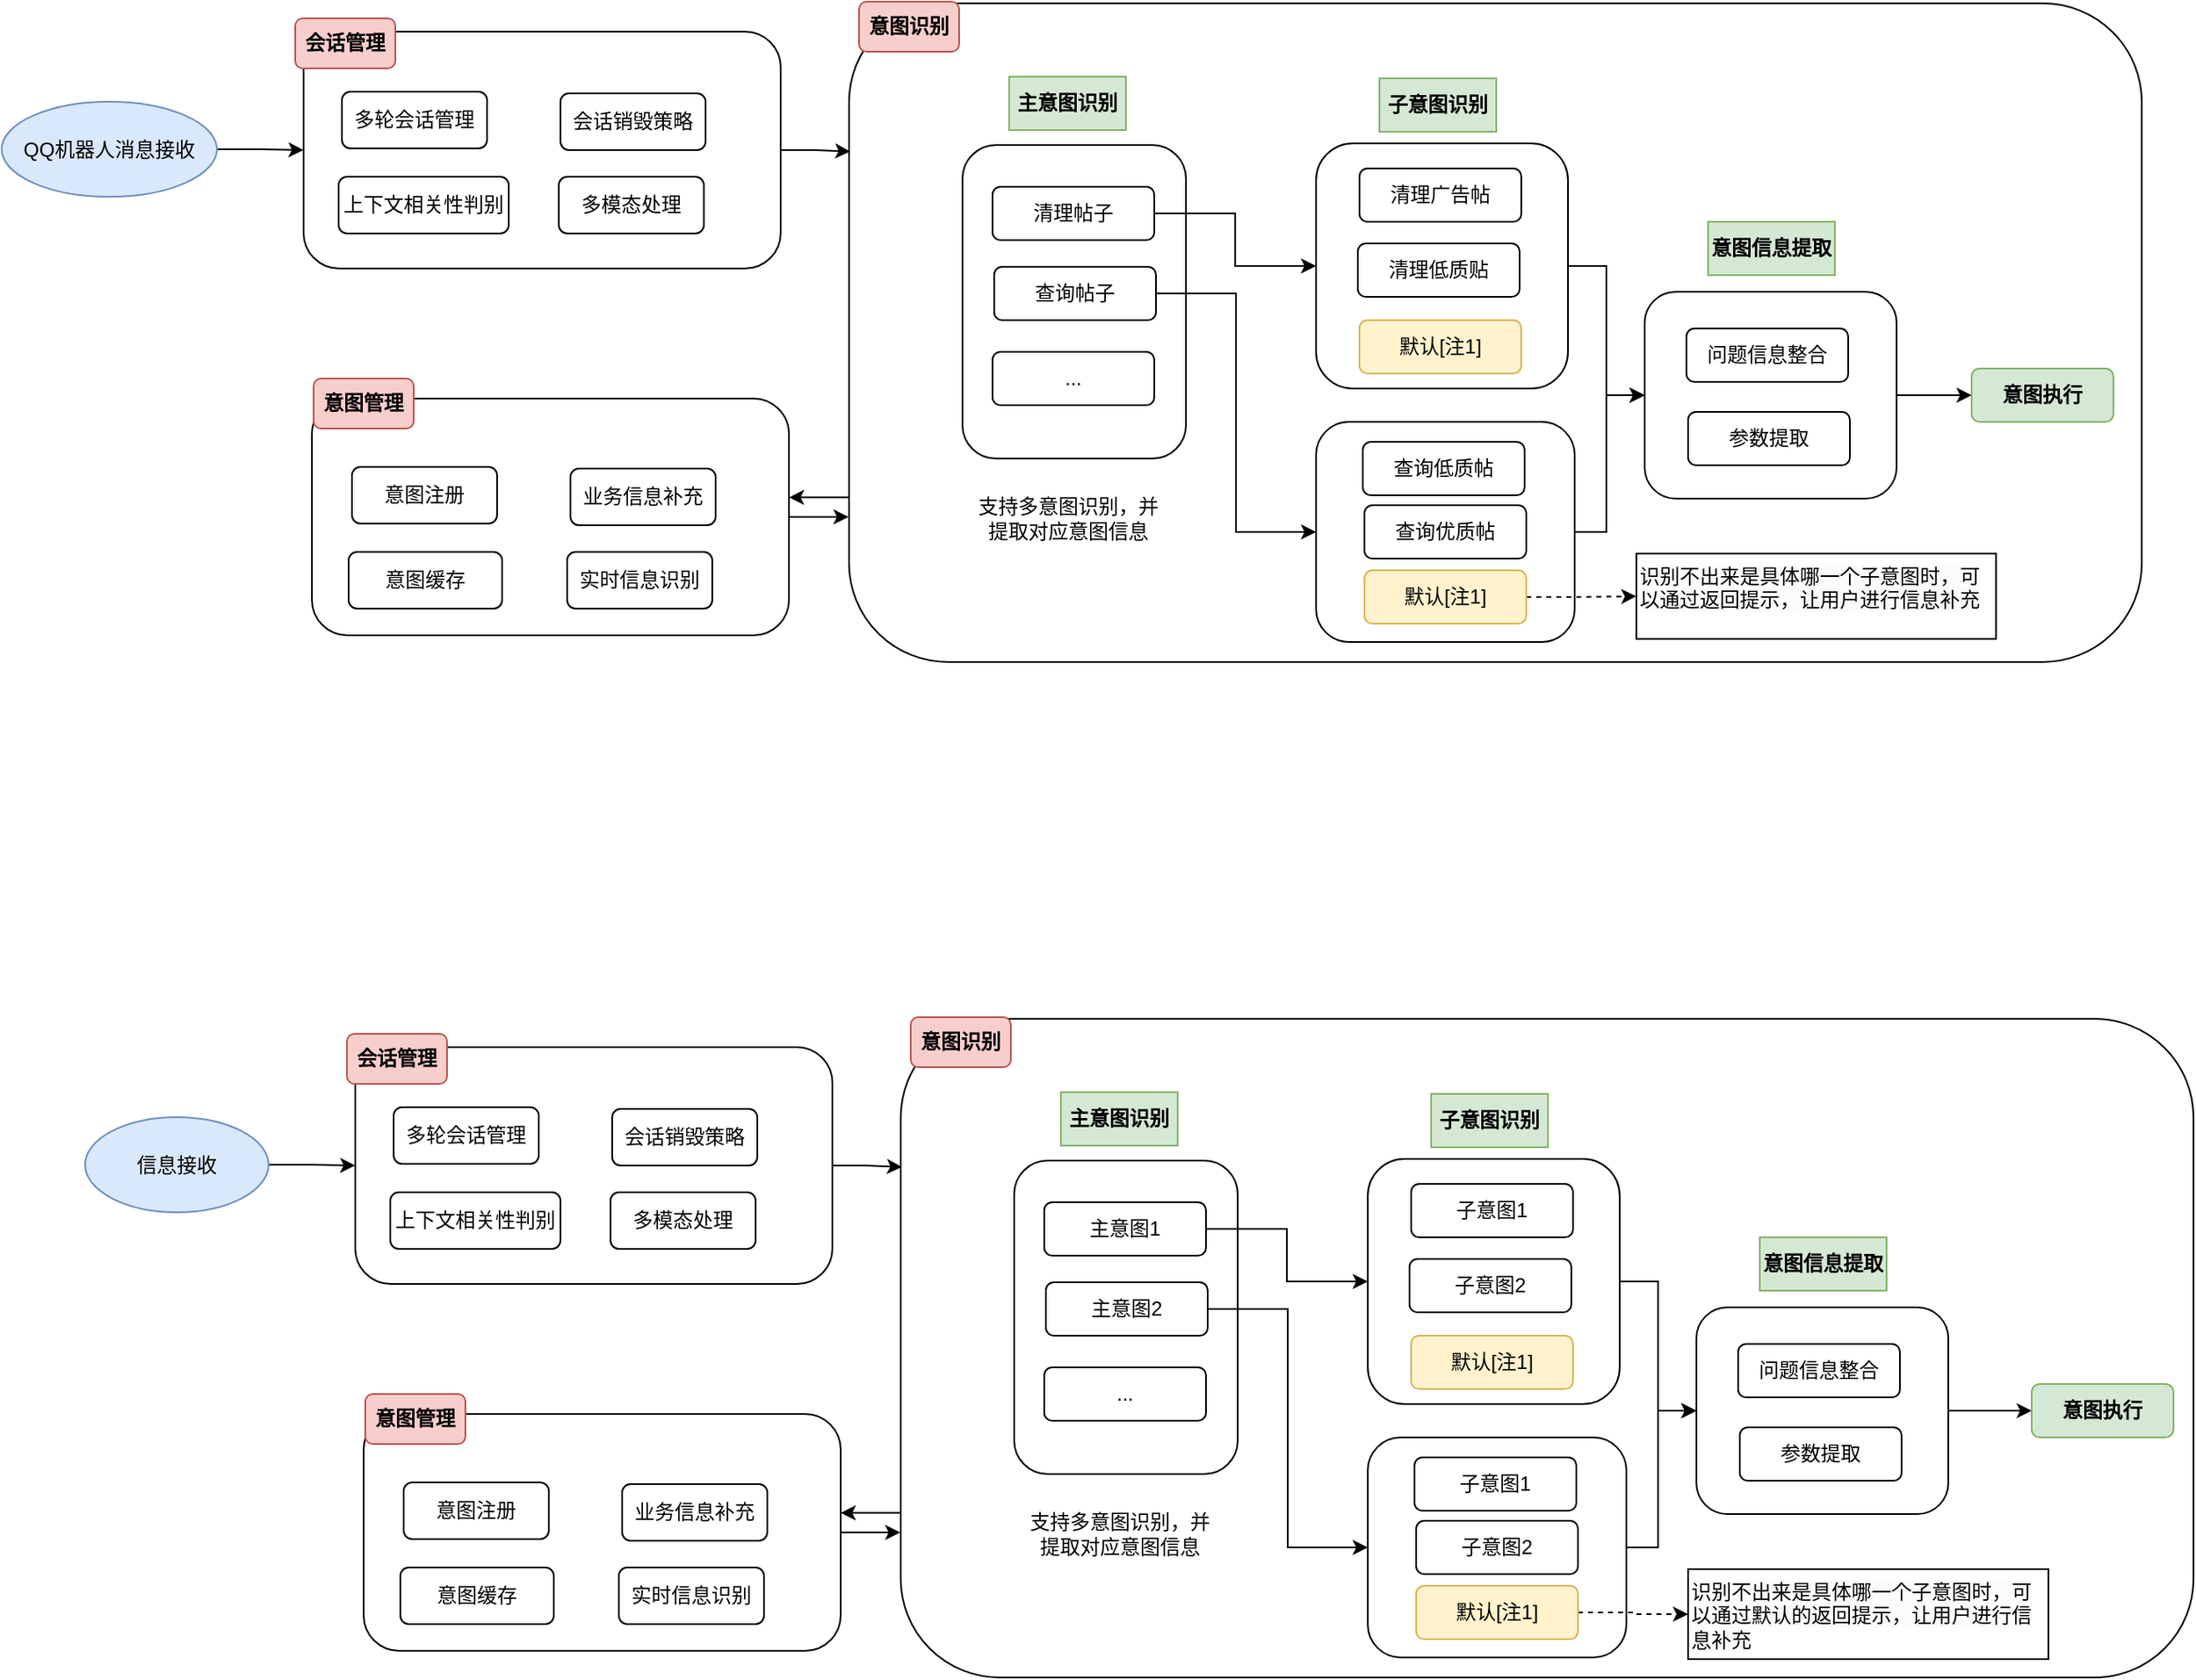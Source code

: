 <mxfile version="24.7.13">
  <diagram name="第 1 页" id="tzPIah6EiYTOVKSi0GZu">
    <mxGraphModel dx="1642" dy="700" grid="0" gridSize="10" guides="0" tooltips="1" connect="1" arrows="0" fold="1" page="0" pageScale="1" pageWidth="827" pageHeight="1169" math="0" shadow="0">
      <root>
        <mxCell id="0" />
        <mxCell id="1" parent="0" />
        <mxCell id="PsOryHng8kbLYiMcShsi-22" value="" style="rounded=1;whiteSpace=wrap;html=1;" parent="1" vertex="1">
          <mxGeometry x="182" y="77" width="775" height="395" as="geometry" />
        </mxCell>
        <mxCell id="PsOryHng8kbLYiMcShsi-2" value="" style="rounded=1;whiteSpace=wrap;html=1;" parent="1" vertex="1">
          <mxGeometry x="250" y="162" width="134" height="188" as="geometry" />
        </mxCell>
        <mxCell id="PsOryHng8kbLYiMcShsi-40" style="edgeStyle=orthogonalEdgeStyle;rounded=0;orthogonalLoop=1;jettySize=auto;html=1;exitX=1;exitY=0.5;exitDx=0;exitDy=0;entryX=0;entryY=0.5;entryDx=0;entryDy=0;" parent="1" source="PsOryHng8kbLYiMcShsi-3" target="PsOryHng8kbLYiMcShsi-31" edge="1">
          <mxGeometry relative="1" as="geometry" />
        </mxCell>
        <mxCell id="PsOryHng8kbLYiMcShsi-3" value="QQ机器人消息接收" style="ellipse;whiteSpace=wrap;html=1;fillColor=#dae8fc;strokeColor=#6c8ebf;" parent="1" vertex="1">
          <mxGeometry x="-326" y="136" width="129" height="57" as="geometry" />
        </mxCell>
        <mxCell id="PsOryHng8kbLYiMcShsi-16" style="edgeStyle=orthogonalEdgeStyle;rounded=0;orthogonalLoop=1;jettySize=auto;html=1;exitX=1;exitY=0.5;exitDx=0;exitDy=0;entryX=0;entryY=0.5;entryDx=0;entryDy=0;" parent="1" source="PsOryHng8kbLYiMcShsi-7" target="PsOryHng8kbLYiMcShsi-11" edge="1">
          <mxGeometry relative="1" as="geometry" />
        </mxCell>
        <mxCell id="PsOryHng8kbLYiMcShsi-7" value="清理帖子" style="rounded=1;whiteSpace=wrap;html=1;glass=0;shadow=0;" parent="1" vertex="1">
          <mxGeometry x="268" y="187" width="97" height="32" as="geometry" />
        </mxCell>
        <mxCell id="PsOryHng8kbLYiMcShsi-8" value="&lt;b&gt;主意图识别&lt;/b&gt;" style="text;html=1;align=center;verticalAlign=middle;whiteSpace=wrap;rounded=0;fillColor=#d5e8d4;strokeColor=#82b366;" parent="1" vertex="1">
          <mxGeometry x="278" y="121" width="70" height="32" as="geometry" />
        </mxCell>
        <mxCell id="PsOryHng8kbLYiMcShsi-28" style="edgeStyle=orthogonalEdgeStyle;rounded=0;orthogonalLoop=1;jettySize=auto;html=1;exitX=1;exitY=0.5;exitDx=0;exitDy=0;entryX=0;entryY=0.5;entryDx=0;entryDy=0;" parent="1" source="PsOryHng8kbLYiMcShsi-9" target="PsOryHng8kbLYiMcShsi-24" edge="1">
          <mxGeometry relative="1" as="geometry" />
        </mxCell>
        <mxCell id="PsOryHng8kbLYiMcShsi-9" value="查询帖子" style="rounded=1;whiteSpace=wrap;html=1;" parent="1" vertex="1">
          <mxGeometry x="269" y="235" width="97" height="32" as="geometry" />
        </mxCell>
        <mxCell id="PsOryHng8kbLYiMcShsi-10" value="..." style="rounded=1;whiteSpace=wrap;html=1;" parent="1" vertex="1">
          <mxGeometry x="268" y="286" width="97" height="32" as="geometry" />
        </mxCell>
        <mxCell id="PsOryHng8kbLYiMcShsi-51" style="edgeStyle=orthogonalEdgeStyle;rounded=0;orthogonalLoop=1;jettySize=auto;html=1;exitX=1;exitY=0.5;exitDx=0;exitDy=0;entryX=0;entryY=0.5;entryDx=0;entryDy=0;" parent="1" source="PsOryHng8kbLYiMcShsi-11" target="PsOryHng8kbLYiMcShsi-45" edge="1">
          <mxGeometry relative="1" as="geometry" />
        </mxCell>
        <mxCell id="PsOryHng8kbLYiMcShsi-11" value="" style="rounded=1;whiteSpace=wrap;html=1;" parent="1" vertex="1">
          <mxGeometry x="462" y="161" width="151" height="147" as="geometry" />
        </mxCell>
        <mxCell id="PsOryHng8kbLYiMcShsi-12" value="&lt;b&gt;子意图识别&lt;/b&gt;" style="text;html=1;align=center;verticalAlign=middle;whiteSpace=wrap;rounded=0;fillColor=#d5e8d4;strokeColor=#82b366;" parent="1" vertex="1">
          <mxGeometry x="500" y="122" width="70" height="32" as="geometry" />
        </mxCell>
        <mxCell id="PsOryHng8kbLYiMcShsi-13" value="清理广告帖" style="rounded=1;whiteSpace=wrap;html=1;" parent="1" vertex="1">
          <mxGeometry x="488" y="176" width="97" height="32" as="geometry" />
        </mxCell>
        <mxCell id="PsOryHng8kbLYiMcShsi-14" value="清理低质贴" style="rounded=1;whiteSpace=wrap;html=1;" parent="1" vertex="1">
          <mxGeometry x="487" y="221" width="97" height="32" as="geometry" />
        </mxCell>
        <mxCell id="PsOryHng8kbLYiMcShsi-18" value="默认[注1]" style="rounded=1;whiteSpace=wrap;html=1;fillColor=#fff2cc;strokeColor=#d6b656;" parent="1" vertex="1">
          <mxGeometry x="488" y="267" width="97" height="32" as="geometry" />
        </mxCell>
        <mxCell id="PsOryHng8kbLYiMcShsi-23" value="支持多意图识别，并提取对应意图信息" style="text;html=1;align=center;verticalAlign=middle;whiteSpace=wrap;rounded=0;" parent="1" vertex="1">
          <mxGeometry x="254" y="371" width="119" height="30" as="geometry" />
        </mxCell>
        <mxCell id="PsOryHng8kbLYiMcShsi-52" style="edgeStyle=orthogonalEdgeStyle;rounded=0;orthogonalLoop=1;jettySize=auto;html=1;exitX=1;exitY=0.5;exitDx=0;exitDy=0;entryX=0;entryY=0.5;entryDx=0;entryDy=0;" parent="1" source="PsOryHng8kbLYiMcShsi-24" target="PsOryHng8kbLYiMcShsi-45" edge="1">
          <mxGeometry relative="1" as="geometry">
            <Array as="points">
              <mxPoint x="636" y="394" />
              <mxPoint x="636" y="312" />
            </Array>
          </mxGeometry>
        </mxCell>
        <mxCell id="PsOryHng8kbLYiMcShsi-24" value="" style="rounded=1;whiteSpace=wrap;html=1;" parent="1" vertex="1">
          <mxGeometry x="462" y="328" width="155" height="132" as="geometry" />
        </mxCell>
        <mxCell id="PsOryHng8kbLYiMcShsi-25" value="查询低质帖" style="rounded=1;whiteSpace=wrap;html=1;" parent="1" vertex="1">
          <mxGeometry x="490" y="340" width="97" height="32" as="geometry" />
        </mxCell>
        <mxCell id="PsOryHng8kbLYiMcShsi-26" value="查询优质帖" style="rounded=1;whiteSpace=wrap;html=1;" parent="1" vertex="1">
          <mxGeometry x="491" y="378" width="97" height="32" as="geometry" />
        </mxCell>
        <mxCell id="PsOryHng8kbLYiMcShsi-58" style="edgeStyle=orthogonalEdgeStyle;rounded=0;orthogonalLoop=1;jettySize=auto;html=1;exitX=1;exitY=0.5;exitDx=0;exitDy=0;entryX=0;entryY=0.5;entryDx=0;entryDy=0;dashed=1;" parent="1" source="PsOryHng8kbLYiMcShsi-27" target="PsOryHng8kbLYiMcShsi-57" edge="1">
          <mxGeometry relative="1" as="geometry" />
        </mxCell>
        <mxCell id="PsOryHng8kbLYiMcShsi-27" value="默认[注1]" style="rounded=1;whiteSpace=wrap;html=1;fillColor=#fff2cc;strokeColor=#d6b656;" parent="1" vertex="1">
          <mxGeometry x="491" y="417" width="97" height="32" as="geometry" />
        </mxCell>
        <mxCell id="PsOryHng8kbLYiMcShsi-30" value="&lt;b&gt;意图识别&lt;/b&gt;" style="text;html=1;align=center;verticalAlign=middle;whiteSpace=wrap;rounded=1;fillColor=#f8cecc;strokeColor=#b85450;" parent="1" vertex="1">
          <mxGeometry x="188" y="76" width="60" height="30" as="geometry" />
        </mxCell>
        <mxCell id="PsOryHng8kbLYiMcShsi-31" value="" style="rounded=1;whiteSpace=wrap;html=1;" parent="1" vertex="1">
          <mxGeometry x="-145" y="94" width="286" height="142" as="geometry" />
        </mxCell>
        <mxCell id="PsOryHng8kbLYiMcShsi-32" value="&lt;b&gt;会话管理&lt;/b&gt;" style="text;html=1;align=center;verticalAlign=middle;whiteSpace=wrap;rounded=1;fillColor=#f8cecc;strokeColor=#b85450;" parent="1" vertex="1">
          <mxGeometry x="-150" y="86" width="60" height="30" as="geometry" />
        </mxCell>
        <mxCell id="PsOryHng8kbLYiMcShsi-33" value="多轮会话管理" style="rounded=1;whiteSpace=wrap;html=1;" parent="1" vertex="1">
          <mxGeometry x="-122" y="130" width="87" height="34" as="geometry" />
        </mxCell>
        <mxCell id="PsOryHng8kbLYiMcShsi-34" value="上下文相关性判别" style="rounded=1;whiteSpace=wrap;html=1;" parent="1" vertex="1">
          <mxGeometry x="-124" y="181" width="102" height="34" as="geometry" />
        </mxCell>
        <mxCell id="PsOryHng8kbLYiMcShsi-38" value="会话销毁策略" style="rounded=1;whiteSpace=wrap;html=1;" parent="1" vertex="1">
          <mxGeometry x="9" y="131" width="87" height="34" as="geometry" />
        </mxCell>
        <mxCell id="PsOryHng8kbLYiMcShsi-39" value="多模态处理" style="rounded=1;whiteSpace=wrap;html=1;" parent="1" vertex="1">
          <mxGeometry x="8" y="181" width="87" height="34" as="geometry" />
        </mxCell>
        <mxCell id="PsOryHng8kbLYiMcShsi-53" style="edgeStyle=orthogonalEdgeStyle;rounded=0;orthogonalLoop=1;jettySize=auto;html=1;exitX=1;exitY=0.5;exitDx=0;exitDy=0;entryX=0;entryY=0.5;entryDx=0;entryDy=0;" parent="1" source="PsOryHng8kbLYiMcShsi-45" target="PsOryHng8kbLYiMcShsi-50" edge="1">
          <mxGeometry relative="1" as="geometry" />
        </mxCell>
        <mxCell id="PsOryHng8kbLYiMcShsi-45" value="" style="rounded=1;whiteSpace=wrap;html=1;" parent="1" vertex="1">
          <mxGeometry x="659" y="250" width="151" height="124" as="geometry" />
        </mxCell>
        <mxCell id="PsOryHng8kbLYiMcShsi-46" value="&lt;b&gt;意图信息提取&lt;/b&gt;" style="text;html=1;align=center;verticalAlign=middle;whiteSpace=wrap;rounded=0;fillColor=#d5e8d4;strokeColor=#82b366;" parent="1" vertex="1">
          <mxGeometry x="697" y="208" width="76" height="32" as="geometry" />
        </mxCell>
        <mxCell id="PsOryHng8kbLYiMcShsi-47" value="问题信息整合" style="rounded=1;whiteSpace=wrap;html=1;" parent="1" vertex="1">
          <mxGeometry x="684" y="272" width="97" height="32" as="geometry" />
        </mxCell>
        <mxCell id="PsOryHng8kbLYiMcShsi-48" value="参数提取" style="rounded=1;whiteSpace=wrap;html=1;" parent="1" vertex="1">
          <mxGeometry x="685" y="322" width="97" height="32" as="geometry" />
        </mxCell>
        <mxCell id="PsOryHng8kbLYiMcShsi-50" value="&lt;b&gt;意图执行&lt;/b&gt;" style="rounded=1;whiteSpace=wrap;html=1;fillColor=#d5e8d4;strokeColor=#82b366;" parent="1" vertex="1">
          <mxGeometry x="855" y="296" width="85" height="32" as="geometry" />
        </mxCell>
        <mxCell id="PsOryHng8kbLYiMcShsi-57" value="&lt;span style=&quot;color: rgb(0, 0, 0); font-family: Helvetica; font-size: 12px; font-style: normal; font-variant-ligatures: normal; font-variant-caps: normal; font-weight: 400; letter-spacing: normal; orphans: 2; text-align: left; text-indent: 0px; text-transform: none; widows: 2; word-spacing: 0px; -webkit-text-stroke-width: 0px; white-space: normal; background-color: rgb(251, 251, 251); text-decoration-thickness: initial; text-decoration-style: initial; text-decoration-color: initial; display: inline !important; float: none;&quot;&gt;识别不出来是具体哪一个子意图时，可以通过返回提示，让用户进行信息补充&lt;/span&gt;" style="text;whiteSpace=wrap;html=1;rounded=0;strokeColor=default;" parent="1" vertex="1">
          <mxGeometry x="654" y="407" width="215.65" height="51.17" as="geometry" />
        </mxCell>
        <mxCell id="PsOryHng8kbLYiMcShsi-77" style="edgeStyle=orthogonalEdgeStyle;rounded=0;orthogonalLoop=1;jettySize=auto;html=1;exitX=1;exitY=0.5;exitDx=0;exitDy=0;" parent="1" source="PsOryHng8kbLYiMcShsi-66" edge="1">
          <mxGeometry relative="1" as="geometry">
            <mxPoint x="181.667" y="385.333" as="targetPoint" />
          </mxGeometry>
        </mxCell>
        <mxCell id="PsOryHng8kbLYiMcShsi-66" value="" style="rounded=1;whiteSpace=wrap;html=1;" parent="1" vertex="1">
          <mxGeometry x="-140" y="314" width="286" height="142" as="geometry" />
        </mxCell>
        <mxCell id="PsOryHng8kbLYiMcShsi-67" value="&lt;b&gt;意图管理&lt;/b&gt;" style="text;html=1;align=center;verticalAlign=middle;whiteSpace=wrap;rounded=1;fillColor=#f8cecc;strokeColor=#b85450;" parent="1" vertex="1">
          <mxGeometry x="-139" y="302" width="60" height="30" as="geometry" />
        </mxCell>
        <mxCell id="PsOryHng8kbLYiMcShsi-68" value="意图注册" style="rounded=1;whiteSpace=wrap;html=1;" parent="1" vertex="1">
          <mxGeometry x="-116" y="355" width="87" height="34" as="geometry" />
        </mxCell>
        <mxCell id="PsOryHng8kbLYiMcShsi-69" value="意图缓存" style="rounded=1;whiteSpace=wrap;html=1;" parent="1" vertex="1">
          <mxGeometry x="-118" y="406" width="92" height="34" as="geometry" />
        </mxCell>
        <mxCell id="PsOryHng8kbLYiMcShsi-70" value="业务信息补充" style="rounded=1;whiteSpace=wrap;html=1;" parent="1" vertex="1">
          <mxGeometry x="15" y="356" width="87" height="34" as="geometry" />
        </mxCell>
        <mxCell id="PsOryHng8kbLYiMcShsi-75" style="edgeStyle=orthogonalEdgeStyle;rounded=0;orthogonalLoop=1;jettySize=auto;html=1;exitX=1;exitY=0.5;exitDx=0;exitDy=0;entryX=0.001;entryY=0.225;entryDx=0;entryDy=0;entryPerimeter=0;" parent="1" source="PsOryHng8kbLYiMcShsi-31" target="PsOryHng8kbLYiMcShsi-22" edge="1">
          <mxGeometry relative="1" as="geometry" />
        </mxCell>
        <mxCell id="PsOryHng8kbLYiMcShsi-76" style="edgeStyle=orthogonalEdgeStyle;rounded=0;orthogonalLoop=1;jettySize=auto;html=1;exitX=0;exitY=0.75;exitDx=0;exitDy=0;entryX=1;entryY=0.416;entryDx=0;entryDy=0;entryPerimeter=0;" parent="1" source="PsOryHng8kbLYiMcShsi-22" target="PsOryHng8kbLYiMcShsi-66" edge="1">
          <mxGeometry relative="1" as="geometry" />
        </mxCell>
        <mxCell id="PsOryHng8kbLYiMcShsi-78" value="实时信息识别" style="rounded=1;whiteSpace=wrap;html=1;" parent="1" vertex="1">
          <mxGeometry x="13" y="406" width="87" height="34" as="geometry" />
        </mxCell>
        <mxCell id="gOJF_oRV3OcPNf5wM684-1" value="" style="rounded=1;whiteSpace=wrap;html=1;" vertex="1" parent="1">
          <mxGeometry x="213" y="686" width="775" height="395" as="geometry" />
        </mxCell>
        <mxCell id="gOJF_oRV3OcPNf5wM684-2" value="" style="rounded=1;whiteSpace=wrap;html=1;" vertex="1" parent="1">
          <mxGeometry x="281" y="771" width="134" height="188" as="geometry" />
        </mxCell>
        <mxCell id="gOJF_oRV3OcPNf5wM684-3" style="edgeStyle=orthogonalEdgeStyle;rounded=0;orthogonalLoop=1;jettySize=auto;html=1;exitX=1;exitY=0.5;exitDx=0;exitDy=0;entryX=0;entryY=0.5;entryDx=0;entryDy=0;" edge="1" parent="1" source="gOJF_oRV3OcPNf5wM684-4" target="gOJF_oRV3OcPNf5wM684-25">
          <mxGeometry relative="1" as="geometry" />
        </mxCell>
        <mxCell id="gOJF_oRV3OcPNf5wM684-4" value="信息接收" style="ellipse;whiteSpace=wrap;html=1;fillColor=#dae8fc;strokeColor=#6c8ebf;" vertex="1" parent="1">
          <mxGeometry x="-276" y="745" width="110" height="57" as="geometry" />
        </mxCell>
        <mxCell id="gOJF_oRV3OcPNf5wM684-5" style="edgeStyle=orthogonalEdgeStyle;rounded=0;orthogonalLoop=1;jettySize=auto;html=1;exitX=1;exitY=0.5;exitDx=0;exitDy=0;entryX=0;entryY=0.5;entryDx=0;entryDy=0;" edge="1" parent="1" source="gOJF_oRV3OcPNf5wM684-6" target="gOJF_oRV3OcPNf5wM684-12">
          <mxGeometry relative="1" as="geometry" />
        </mxCell>
        <mxCell id="gOJF_oRV3OcPNf5wM684-6" value="主意图1" style="rounded=1;whiteSpace=wrap;html=1;glass=0;shadow=0;" vertex="1" parent="1">
          <mxGeometry x="299" y="796" width="97" height="32" as="geometry" />
        </mxCell>
        <mxCell id="gOJF_oRV3OcPNf5wM684-7" value="&lt;b&gt;主意图识别&lt;/b&gt;" style="text;html=1;align=center;verticalAlign=middle;whiteSpace=wrap;rounded=0;fillColor=#d5e8d4;strokeColor=#82b366;" vertex="1" parent="1">
          <mxGeometry x="309" y="730" width="70" height="32" as="geometry" />
        </mxCell>
        <mxCell id="gOJF_oRV3OcPNf5wM684-8" style="edgeStyle=orthogonalEdgeStyle;rounded=0;orthogonalLoop=1;jettySize=auto;html=1;exitX=1;exitY=0.5;exitDx=0;exitDy=0;entryX=0;entryY=0.5;entryDx=0;entryDy=0;" edge="1" parent="1" source="gOJF_oRV3OcPNf5wM684-9" target="gOJF_oRV3OcPNf5wM684-19">
          <mxGeometry relative="1" as="geometry" />
        </mxCell>
        <mxCell id="gOJF_oRV3OcPNf5wM684-9" value="主意图2" style="rounded=1;whiteSpace=wrap;html=1;" vertex="1" parent="1">
          <mxGeometry x="300" y="844" width="97" height="32" as="geometry" />
        </mxCell>
        <mxCell id="gOJF_oRV3OcPNf5wM684-10" value="..." style="rounded=1;whiteSpace=wrap;html=1;" vertex="1" parent="1">
          <mxGeometry x="299" y="895" width="97" height="32" as="geometry" />
        </mxCell>
        <mxCell id="gOJF_oRV3OcPNf5wM684-11" style="edgeStyle=orthogonalEdgeStyle;rounded=0;orthogonalLoop=1;jettySize=auto;html=1;exitX=1;exitY=0.5;exitDx=0;exitDy=0;entryX=0;entryY=0.5;entryDx=0;entryDy=0;" edge="1" parent="1" source="gOJF_oRV3OcPNf5wM684-12" target="gOJF_oRV3OcPNf5wM684-32">
          <mxGeometry relative="1" as="geometry" />
        </mxCell>
        <mxCell id="gOJF_oRV3OcPNf5wM684-12" value="" style="rounded=1;whiteSpace=wrap;html=1;" vertex="1" parent="1">
          <mxGeometry x="493" y="770" width="151" height="147" as="geometry" />
        </mxCell>
        <mxCell id="gOJF_oRV3OcPNf5wM684-13" value="&lt;b&gt;子意图识别&lt;/b&gt;" style="text;html=1;align=center;verticalAlign=middle;whiteSpace=wrap;rounded=0;fillColor=#d5e8d4;strokeColor=#82b366;" vertex="1" parent="1">
          <mxGeometry x="531" y="731" width="70" height="32" as="geometry" />
        </mxCell>
        <mxCell id="gOJF_oRV3OcPNf5wM684-14" value="子意图1" style="rounded=1;whiteSpace=wrap;html=1;" vertex="1" parent="1">
          <mxGeometry x="519" y="785" width="97" height="32" as="geometry" />
        </mxCell>
        <mxCell id="gOJF_oRV3OcPNf5wM684-15" value="子意图2" style="rounded=1;whiteSpace=wrap;html=1;" vertex="1" parent="1">
          <mxGeometry x="518" y="830" width="97" height="32" as="geometry" />
        </mxCell>
        <mxCell id="gOJF_oRV3OcPNf5wM684-16" value="默认[注1]" style="rounded=1;whiteSpace=wrap;html=1;fillColor=#fff2cc;strokeColor=#d6b656;" vertex="1" parent="1">
          <mxGeometry x="519" y="876" width="97" height="32" as="geometry" />
        </mxCell>
        <mxCell id="gOJF_oRV3OcPNf5wM684-17" value="支持多意图识别，并提取对应意图信息" style="text;html=1;align=center;verticalAlign=middle;whiteSpace=wrap;rounded=0;" vertex="1" parent="1">
          <mxGeometry x="285" y="980" width="119" height="30" as="geometry" />
        </mxCell>
        <mxCell id="gOJF_oRV3OcPNf5wM684-18" style="edgeStyle=orthogonalEdgeStyle;rounded=0;orthogonalLoop=1;jettySize=auto;html=1;exitX=1;exitY=0.5;exitDx=0;exitDy=0;entryX=0;entryY=0.5;entryDx=0;entryDy=0;" edge="1" parent="1" source="gOJF_oRV3OcPNf5wM684-19" target="gOJF_oRV3OcPNf5wM684-32">
          <mxGeometry relative="1" as="geometry">
            <Array as="points">
              <mxPoint x="667" y="1003" />
              <mxPoint x="667" y="921" />
            </Array>
          </mxGeometry>
        </mxCell>
        <mxCell id="gOJF_oRV3OcPNf5wM684-19" value="" style="rounded=1;whiteSpace=wrap;html=1;" vertex="1" parent="1">
          <mxGeometry x="493" y="937" width="155" height="132" as="geometry" />
        </mxCell>
        <mxCell id="gOJF_oRV3OcPNf5wM684-20" value="子意图1" style="rounded=1;whiteSpace=wrap;html=1;" vertex="1" parent="1">
          <mxGeometry x="521" y="949" width="97" height="32" as="geometry" />
        </mxCell>
        <mxCell id="gOJF_oRV3OcPNf5wM684-21" value="子意图2" style="rounded=1;whiteSpace=wrap;html=1;" vertex="1" parent="1">
          <mxGeometry x="522" y="987" width="97" height="32" as="geometry" />
        </mxCell>
        <mxCell id="gOJF_oRV3OcPNf5wM684-22" style="edgeStyle=orthogonalEdgeStyle;rounded=0;orthogonalLoop=1;jettySize=auto;html=1;exitX=1;exitY=0.5;exitDx=0;exitDy=0;entryX=0;entryY=0.5;entryDx=0;entryDy=0;dashed=1;" edge="1" parent="1" source="gOJF_oRV3OcPNf5wM684-23" target="gOJF_oRV3OcPNf5wM684-37">
          <mxGeometry relative="1" as="geometry" />
        </mxCell>
        <mxCell id="gOJF_oRV3OcPNf5wM684-23" value="默认[注1]" style="rounded=1;whiteSpace=wrap;html=1;fillColor=#fff2cc;strokeColor=#d6b656;" vertex="1" parent="1">
          <mxGeometry x="522" y="1026" width="97" height="32" as="geometry" />
        </mxCell>
        <mxCell id="gOJF_oRV3OcPNf5wM684-24" value="&lt;b&gt;意图识别&lt;/b&gt;" style="text;html=1;align=center;verticalAlign=middle;whiteSpace=wrap;rounded=1;fillColor=#f8cecc;strokeColor=#b85450;" vertex="1" parent="1">
          <mxGeometry x="219" y="685" width="60" height="30" as="geometry" />
        </mxCell>
        <mxCell id="gOJF_oRV3OcPNf5wM684-25" value="" style="rounded=1;whiteSpace=wrap;html=1;" vertex="1" parent="1">
          <mxGeometry x="-114" y="703" width="286" height="142" as="geometry" />
        </mxCell>
        <mxCell id="gOJF_oRV3OcPNf5wM684-26" value="&lt;b&gt;会话管理&lt;/b&gt;" style="text;html=1;align=center;verticalAlign=middle;whiteSpace=wrap;rounded=1;fillColor=#f8cecc;strokeColor=#b85450;" vertex="1" parent="1">
          <mxGeometry x="-119" y="695" width="60" height="30" as="geometry" />
        </mxCell>
        <mxCell id="gOJF_oRV3OcPNf5wM684-27" value="多轮会话管理" style="rounded=1;whiteSpace=wrap;html=1;" vertex="1" parent="1">
          <mxGeometry x="-91" y="739" width="87" height="34" as="geometry" />
        </mxCell>
        <mxCell id="gOJF_oRV3OcPNf5wM684-28" value="上下文相关性判别" style="rounded=1;whiteSpace=wrap;html=1;" vertex="1" parent="1">
          <mxGeometry x="-93" y="790" width="102" height="34" as="geometry" />
        </mxCell>
        <mxCell id="gOJF_oRV3OcPNf5wM684-29" value="会话销毁策略" style="rounded=1;whiteSpace=wrap;html=1;" vertex="1" parent="1">
          <mxGeometry x="40" y="740" width="87" height="34" as="geometry" />
        </mxCell>
        <mxCell id="gOJF_oRV3OcPNf5wM684-30" value="多模态处理" style="rounded=1;whiteSpace=wrap;html=1;" vertex="1" parent="1">
          <mxGeometry x="39" y="790" width="87" height="34" as="geometry" />
        </mxCell>
        <mxCell id="gOJF_oRV3OcPNf5wM684-31" style="edgeStyle=orthogonalEdgeStyle;rounded=0;orthogonalLoop=1;jettySize=auto;html=1;exitX=1;exitY=0.5;exitDx=0;exitDy=0;entryX=0;entryY=0.5;entryDx=0;entryDy=0;" edge="1" parent="1" source="gOJF_oRV3OcPNf5wM684-32" target="gOJF_oRV3OcPNf5wM684-36">
          <mxGeometry relative="1" as="geometry" />
        </mxCell>
        <mxCell id="gOJF_oRV3OcPNf5wM684-32" value="" style="rounded=1;whiteSpace=wrap;html=1;" vertex="1" parent="1">
          <mxGeometry x="690" y="859" width="151" height="124" as="geometry" />
        </mxCell>
        <mxCell id="gOJF_oRV3OcPNf5wM684-33" value="&lt;b&gt;意图信息提取&lt;/b&gt;" style="text;html=1;align=center;verticalAlign=middle;whiteSpace=wrap;rounded=0;fillColor=#d5e8d4;strokeColor=#82b366;" vertex="1" parent="1">
          <mxGeometry x="728" y="817" width="76" height="32" as="geometry" />
        </mxCell>
        <mxCell id="gOJF_oRV3OcPNf5wM684-34" value="问题信息整合" style="rounded=1;whiteSpace=wrap;html=1;" vertex="1" parent="1">
          <mxGeometry x="715" y="881" width="97" height="32" as="geometry" />
        </mxCell>
        <mxCell id="gOJF_oRV3OcPNf5wM684-35" value="参数提取" style="rounded=1;whiteSpace=wrap;html=1;" vertex="1" parent="1">
          <mxGeometry x="716" y="931" width="97" height="32" as="geometry" />
        </mxCell>
        <mxCell id="gOJF_oRV3OcPNf5wM684-36" value="&lt;b&gt;意图执行&lt;/b&gt;" style="rounded=1;whiteSpace=wrap;html=1;fillColor=#d5e8d4;strokeColor=#82b366;" vertex="1" parent="1">
          <mxGeometry x="891" y="905" width="85" height="32" as="geometry" />
        </mxCell>
        <mxCell id="gOJF_oRV3OcPNf5wM684-37" value="&lt;span style=&quot;color: rgb(0, 0, 0); font-family: Helvetica; font-size: 12px; font-style: normal; font-variant-ligatures: normal; font-variant-caps: normal; font-weight: 400; letter-spacing: normal; orphans: 2; text-align: left; text-indent: 0px; text-transform: none; widows: 2; word-spacing: 0px; -webkit-text-stroke-width: 0px; white-space: normal; background-color: rgb(251, 251, 251); text-decoration-thickness: initial; text-decoration-style: initial; text-decoration-color: initial; display: inline !important; float: none;&quot;&gt;识别不出来是具体哪一个子意图时，可以通过默认的返回提示，让用户进行信息补充&lt;/span&gt;" style="text;whiteSpace=wrap;html=1;rounded=0;strokeColor=default;" vertex="1" parent="1">
          <mxGeometry x="685" y="1016" width="216" height="54" as="geometry" />
        </mxCell>
        <mxCell id="gOJF_oRV3OcPNf5wM684-38" style="edgeStyle=orthogonalEdgeStyle;rounded=0;orthogonalLoop=1;jettySize=auto;html=1;exitX=1;exitY=0.5;exitDx=0;exitDy=0;" edge="1" parent="1" source="gOJF_oRV3OcPNf5wM684-39">
          <mxGeometry relative="1" as="geometry">
            <mxPoint x="212.667" y="994.333" as="targetPoint" />
          </mxGeometry>
        </mxCell>
        <mxCell id="gOJF_oRV3OcPNf5wM684-39" value="" style="rounded=1;whiteSpace=wrap;html=1;" vertex="1" parent="1">
          <mxGeometry x="-109" y="923" width="286" height="142" as="geometry" />
        </mxCell>
        <mxCell id="gOJF_oRV3OcPNf5wM684-40" value="&lt;b&gt;意图管理&lt;/b&gt;" style="text;html=1;align=center;verticalAlign=middle;whiteSpace=wrap;rounded=1;fillColor=#f8cecc;strokeColor=#b85450;" vertex="1" parent="1">
          <mxGeometry x="-108" y="911" width="60" height="30" as="geometry" />
        </mxCell>
        <mxCell id="gOJF_oRV3OcPNf5wM684-41" value="意图注册" style="rounded=1;whiteSpace=wrap;html=1;" vertex="1" parent="1">
          <mxGeometry x="-85" y="964" width="87" height="34" as="geometry" />
        </mxCell>
        <mxCell id="gOJF_oRV3OcPNf5wM684-42" value="意图缓存" style="rounded=1;whiteSpace=wrap;html=1;" vertex="1" parent="1">
          <mxGeometry x="-87" y="1015" width="92" height="34" as="geometry" />
        </mxCell>
        <mxCell id="gOJF_oRV3OcPNf5wM684-43" value="业务信息补充" style="rounded=1;whiteSpace=wrap;html=1;" vertex="1" parent="1">
          <mxGeometry x="46" y="965" width="87" height="34" as="geometry" />
        </mxCell>
        <mxCell id="gOJF_oRV3OcPNf5wM684-44" style="edgeStyle=orthogonalEdgeStyle;rounded=0;orthogonalLoop=1;jettySize=auto;html=1;exitX=1;exitY=0.5;exitDx=0;exitDy=0;entryX=0.001;entryY=0.225;entryDx=0;entryDy=0;entryPerimeter=0;" edge="1" parent="1" source="gOJF_oRV3OcPNf5wM684-25" target="gOJF_oRV3OcPNf5wM684-1">
          <mxGeometry relative="1" as="geometry" />
        </mxCell>
        <mxCell id="gOJF_oRV3OcPNf5wM684-45" style="edgeStyle=orthogonalEdgeStyle;rounded=0;orthogonalLoop=1;jettySize=auto;html=1;exitX=0;exitY=0.75;exitDx=0;exitDy=0;entryX=1;entryY=0.416;entryDx=0;entryDy=0;entryPerimeter=0;" edge="1" parent="1" source="gOJF_oRV3OcPNf5wM684-1" target="gOJF_oRV3OcPNf5wM684-39">
          <mxGeometry relative="1" as="geometry" />
        </mxCell>
        <mxCell id="gOJF_oRV3OcPNf5wM684-46" value="实时信息识别" style="rounded=1;whiteSpace=wrap;html=1;" vertex="1" parent="1">
          <mxGeometry x="44" y="1015" width="87" height="34" as="geometry" />
        </mxCell>
      </root>
    </mxGraphModel>
  </diagram>
</mxfile>
